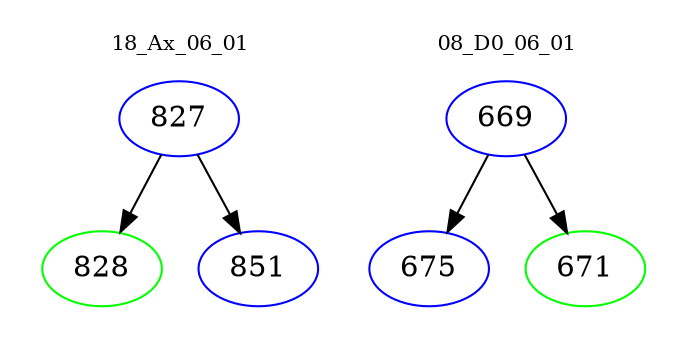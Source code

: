 digraph{
subgraph cluster_0 {
color = white
label = "18_Ax_06_01";
fontsize=10;
T0_827 [label="827", color="blue"]
T0_827 -> T0_828 [color="black"]
T0_828 [label="828", color="green"]
T0_827 -> T0_851 [color="black"]
T0_851 [label="851", color="blue"]
}
subgraph cluster_1 {
color = white
label = "08_D0_06_01";
fontsize=10;
T1_669 [label="669", color="blue"]
T1_669 -> T1_675 [color="black"]
T1_675 [label="675", color="blue"]
T1_669 -> T1_671 [color="black"]
T1_671 [label="671", color="green"]
}
}
